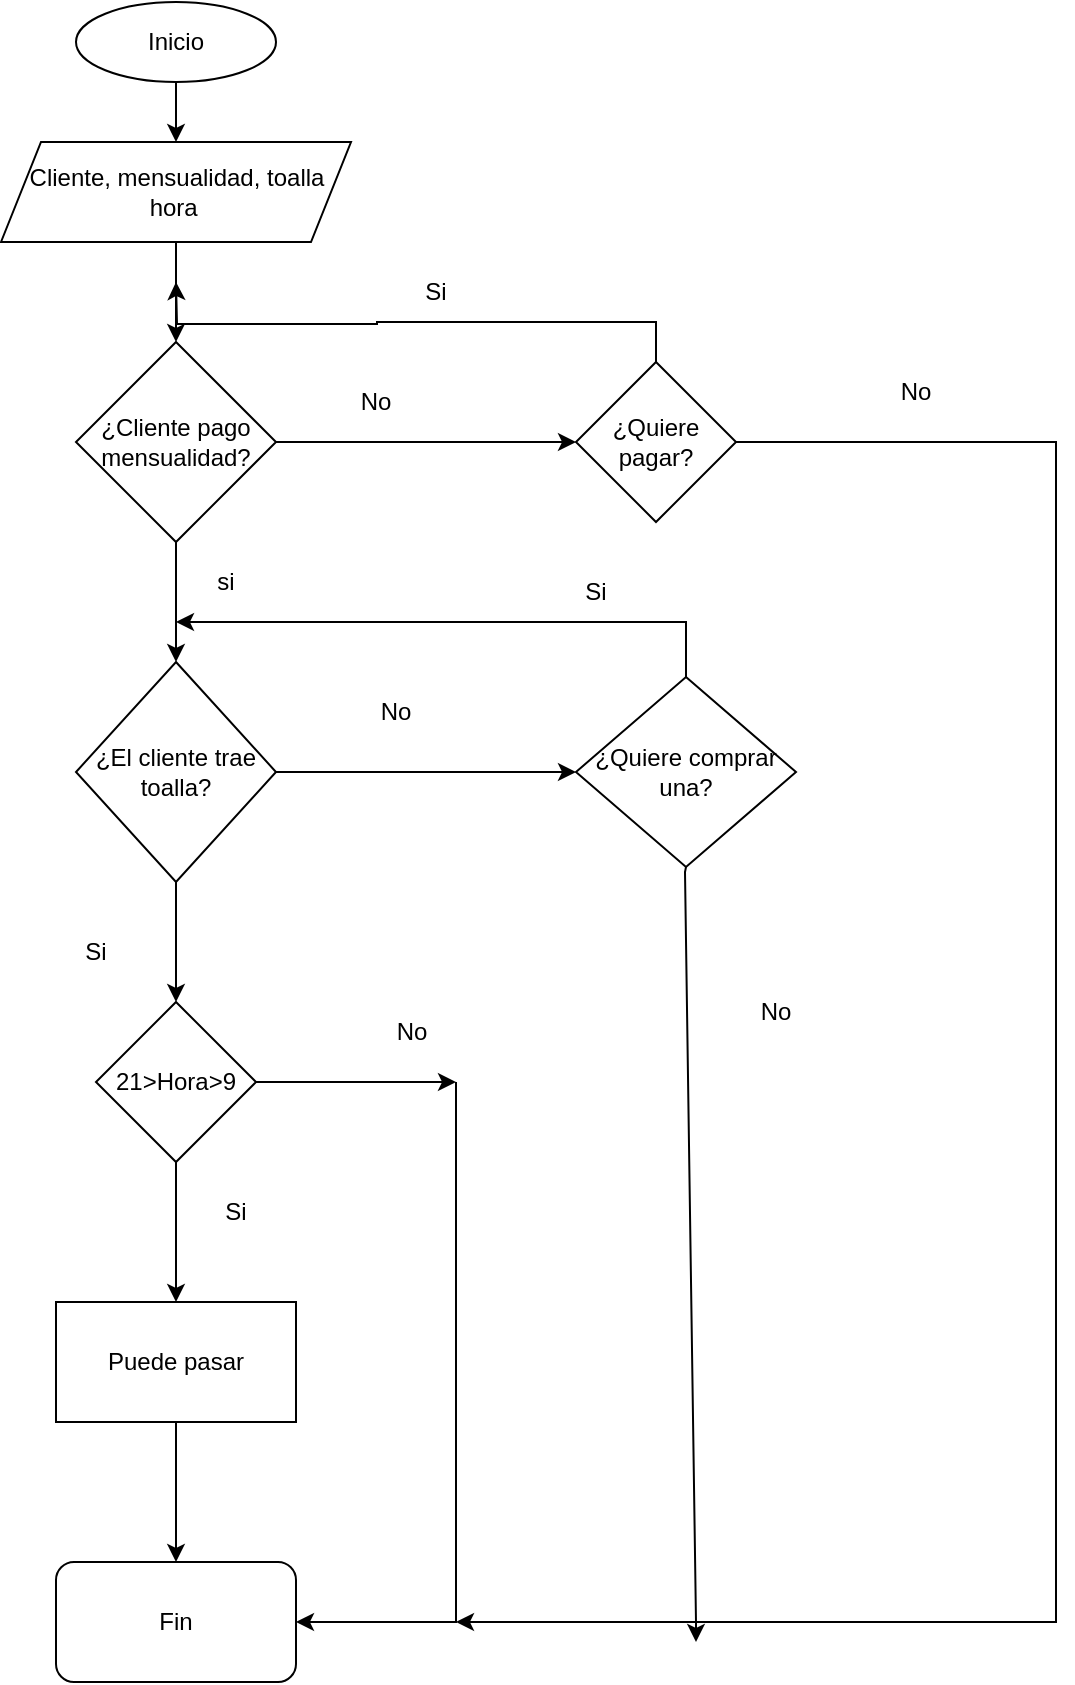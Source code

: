 <mxfile version="18.0.8" type="github">
  <diagram id="LuAyQ6oGll1iI0Wm7kU-" name="Page-1">
    <mxGraphModel dx="997" dy="548" grid="1" gridSize="10" guides="1" tooltips="1" connect="1" arrows="1" fold="1" page="1" pageScale="1" pageWidth="827" pageHeight="1169" math="0" shadow="0">
      <root>
        <mxCell id="0" />
        <mxCell id="1" parent="0" />
        <mxCell id="cWKUOmOW_RIRTyzEm2RU-3" style="edgeStyle=orthogonalEdgeStyle;rounded=0;orthogonalLoop=1;jettySize=auto;html=1;exitX=0.5;exitY=1;exitDx=0;exitDy=0;" edge="1" parent="1" source="cWKUOmOW_RIRTyzEm2RU-1">
          <mxGeometry relative="1" as="geometry">
            <mxPoint x="190" y="100" as="targetPoint" />
          </mxGeometry>
        </mxCell>
        <mxCell id="cWKUOmOW_RIRTyzEm2RU-1" value="Inicio" style="ellipse;whiteSpace=wrap;html=1;" vertex="1" parent="1">
          <mxGeometry x="140" y="30" width="100" height="40" as="geometry" />
        </mxCell>
        <mxCell id="cWKUOmOW_RIRTyzEm2RU-6" style="edgeStyle=orthogonalEdgeStyle;rounded=0;orthogonalLoop=1;jettySize=auto;html=1;exitX=0.5;exitY=1;exitDx=0;exitDy=0;" edge="1" parent="1" source="cWKUOmOW_RIRTyzEm2RU-4">
          <mxGeometry relative="1" as="geometry">
            <mxPoint x="190" y="200" as="targetPoint" />
          </mxGeometry>
        </mxCell>
        <mxCell id="cWKUOmOW_RIRTyzEm2RU-4" value="Cliente, mensualidad, toalla hora&amp;nbsp;" style="shape=parallelogram;perimeter=parallelogramPerimeter;whiteSpace=wrap;html=1;fixedSize=1;" vertex="1" parent="1">
          <mxGeometry x="102.5" y="100" width="175" height="50" as="geometry" />
        </mxCell>
        <mxCell id="cWKUOmOW_RIRTyzEm2RU-8" style="edgeStyle=orthogonalEdgeStyle;rounded=0;orthogonalLoop=1;jettySize=auto;html=1;exitX=1;exitY=0.5;exitDx=0;exitDy=0;" edge="1" parent="1" source="cWKUOmOW_RIRTyzEm2RU-7">
          <mxGeometry relative="1" as="geometry">
            <mxPoint x="390" y="250" as="targetPoint" />
          </mxGeometry>
        </mxCell>
        <mxCell id="cWKUOmOW_RIRTyzEm2RU-10" style="edgeStyle=orthogonalEdgeStyle;rounded=0;orthogonalLoop=1;jettySize=auto;html=1;exitX=0.5;exitY=1;exitDx=0;exitDy=0;" edge="1" parent="1" source="cWKUOmOW_RIRTyzEm2RU-7">
          <mxGeometry relative="1" as="geometry">
            <mxPoint x="190" y="360" as="targetPoint" />
          </mxGeometry>
        </mxCell>
        <mxCell id="cWKUOmOW_RIRTyzEm2RU-7" value="¿Cliente pago mensualidad?" style="rhombus;whiteSpace=wrap;html=1;" vertex="1" parent="1">
          <mxGeometry x="140" y="200" width="100" height="100" as="geometry" />
        </mxCell>
        <mxCell id="cWKUOmOW_RIRTyzEm2RU-9" value="" style="endArrow=classic;html=1;rounded=0;exitX=0.5;exitY=1;exitDx=0;exitDy=0;" edge="1" parent="1" source="cWKUOmOW_RIRTyzEm2RU-32">
          <mxGeometry width="50" height="50" relative="1" as="geometry">
            <mxPoint x="444.5" y="565" as="sourcePoint" />
            <mxPoint x="330" y="840" as="targetPoint" />
            <Array as="points">
              <mxPoint x="444.5" y="465" />
              <mxPoint x="450" y="840" />
            </Array>
          </mxGeometry>
        </mxCell>
        <UserObject label="si" placeholders="1" name="Variable" id="cWKUOmOW_RIRTyzEm2RU-11">
          <mxCell style="text;html=1;strokeColor=none;fillColor=none;align=center;verticalAlign=middle;whiteSpace=wrap;overflow=hidden;" vertex="1" parent="1">
            <mxGeometry x="200" y="310" width="30" height="20" as="geometry" />
          </mxCell>
        </UserObject>
        <UserObject label="No" placeholders="1" name="Variable" id="cWKUOmOW_RIRTyzEm2RU-12">
          <mxCell style="text;html=1;strokeColor=none;fillColor=none;align=center;verticalAlign=middle;whiteSpace=wrap;overflow=hidden;" vertex="1" parent="1">
            <mxGeometry x="270" y="220" width="40" height="20" as="geometry" />
          </mxCell>
        </UserObject>
        <mxCell id="cWKUOmOW_RIRTyzEm2RU-14" value="&lt;span style=&quot;&quot;&gt;¿El cliente trae toalla?&lt;/span&gt;" style="rhombus;whiteSpace=wrap;html=1;" vertex="1" parent="1">
          <mxGeometry x="140" y="360" width="100" height="110" as="geometry" />
        </mxCell>
        <mxCell id="cWKUOmOW_RIRTyzEm2RU-15" value="" style="endArrow=classic;html=1;rounded=0;exitX=1;exitY=0.5;exitDx=0;exitDy=0;" edge="1" parent="1" source="cWKUOmOW_RIRTyzEm2RU-14">
          <mxGeometry width="50" height="50" relative="1" as="geometry">
            <mxPoint x="240" y="450" as="sourcePoint" />
            <mxPoint x="390" y="415" as="targetPoint" />
            <Array as="points">
              <mxPoint x="300" y="415" />
            </Array>
          </mxGeometry>
        </mxCell>
        <mxCell id="cWKUOmOW_RIRTyzEm2RU-17" value="" style="endArrow=classic;html=1;rounded=0;exitX=0.5;exitY=1;exitDx=0;exitDy=0;" edge="1" parent="1" source="cWKUOmOW_RIRTyzEm2RU-14">
          <mxGeometry width="50" height="50" relative="1" as="geometry">
            <mxPoint x="160" y="520" as="sourcePoint" />
            <mxPoint x="190" y="530" as="targetPoint" />
          </mxGeometry>
        </mxCell>
        <mxCell id="cWKUOmOW_RIRTyzEm2RU-23" style="edgeStyle=orthogonalEdgeStyle;rounded=0;orthogonalLoop=1;jettySize=auto;html=1;exitX=0.5;exitY=1;exitDx=0;exitDy=0;entryX=0.5;entryY=0;entryDx=0;entryDy=0;" edge="1" parent="1" source="cWKUOmOW_RIRTyzEm2RU-18" target="cWKUOmOW_RIRTyzEm2RU-30">
          <mxGeometry relative="1" as="geometry">
            <mxPoint x="190" y="670" as="targetPoint" />
          </mxGeometry>
        </mxCell>
        <mxCell id="cWKUOmOW_RIRTyzEm2RU-18" value="21&amp;gt;Hora&amp;gt;9" style="rhombus;whiteSpace=wrap;html=1;" vertex="1" parent="1">
          <mxGeometry x="150" y="530" width="80" height="80" as="geometry" />
        </mxCell>
        <mxCell id="cWKUOmOW_RIRTyzEm2RU-19" value="" style="endArrow=classic;html=1;rounded=0;exitX=1;exitY=0.5;exitDx=0;exitDy=0;" edge="1" parent="1" source="cWKUOmOW_RIRTyzEm2RU-18">
          <mxGeometry width="50" height="50" relative="1" as="geometry">
            <mxPoint x="250" y="600" as="sourcePoint" />
            <mxPoint x="330" y="570" as="targetPoint" />
          </mxGeometry>
        </mxCell>
        <mxCell id="cWKUOmOW_RIRTyzEm2RU-20" value="No" style="text;html=1;strokeColor=none;fillColor=none;align=center;verticalAlign=middle;whiteSpace=wrap;rounded=0;" vertex="1" parent="1">
          <mxGeometry x="277.5" y="530" width="60" height="30" as="geometry" />
        </mxCell>
        <mxCell id="cWKUOmOW_RIRTyzEm2RU-21" value="No" style="text;html=1;strokeColor=none;fillColor=none;align=center;verticalAlign=middle;whiteSpace=wrap;rounded=0;" vertex="1" parent="1">
          <mxGeometry x="270" y="370" width="60" height="30" as="geometry" />
        </mxCell>
        <mxCell id="cWKUOmOW_RIRTyzEm2RU-22" value="" style="endArrow=classic;html=1;rounded=0;entryX=1;entryY=0.5;entryDx=0;entryDy=0;" edge="1" parent="1" target="cWKUOmOW_RIRTyzEm2RU-25">
          <mxGeometry width="50" height="50" relative="1" as="geometry">
            <mxPoint x="330" y="570" as="sourcePoint" />
            <mxPoint x="440" y="450" as="targetPoint" />
            <Array as="points">
              <mxPoint x="330" y="610" />
              <mxPoint x="330" y="650" />
              <mxPoint x="330" y="840" />
            </Array>
          </mxGeometry>
        </mxCell>
        <mxCell id="cWKUOmOW_RIRTyzEm2RU-24" value="Si" style="text;html=1;strokeColor=none;fillColor=none;align=center;verticalAlign=middle;whiteSpace=wrap;rounded=0;" vertex="1" parent="1">
          <mxGeometry x="120" y="490" width="60" height="30" as="geometry" />
        </mxCell>
        <mxCell id="cWKUOmOW_RIRTyzEm2RU-25" value="Fin" style="rounded=1;whiteSpace=wrap;html=1;" vertex="1" parent="1">
          <mxGeometry x="130" y="810" width="120" height="60" as="geometry" />
        </mxCell>
        <mxCell id="cWKUOmOW_RIRTyzEm2RU-28" value="Si" style="text;html=1;strokeColor=none;fillColor=none;align=center;verticalAlign=middle;whiteSpace=wrap;rounded=0;" vertex="1" parent="1">
          <mxGeometry x="190" y="620" width="60" height="30" as="geometry" />
        </mxCell>
        <mxCell id="cWKUOmOW_RIRTyzEm2RU-30" value="Puede pasar" style="rounded=0;whiteSpace=wrap;html=1;" vertex="1" parent="1">
          <mxGeometry x="130" y="680" width="120" height="60" as="geometry" />
        </mxCell>
        <mxCell id="cWKUOmOW_RIRTyzEm2RU-31" value="" style="endArrow=classic;html=1;rounded=0;exitX=0.5;exitY=1;exitDx=0;exitDy=0;entryX=0.5;entryY=0;entryDx=0;entryDy=0;" edge="1" parent="1" source="cWKUOmOW_RIRTyzEm2RU-30" target="cWKUOmOW_RIRTyzEm2RU-25">
          <mxGeometry width="50" height="50" relative="1" as="geometry">
            <mxPoint x="165" y="790" as="sourcePoint" />
            <mxPoint x="190" y="800" as="targetPoint" />
          </mxGeometry>
        </mxCell>
        <mxCell id="cWKUOmOW_RIRTyzEm2RU-32" value="¿Quiere comprar una?" style="rhombus;whiteSpace=wrap;html=1;gradientColor=#ffffff;" vertex="1" parent="1">
          <mxGeometry x="390" y="367.5" width="110" height="95" as="geometry" />
        </mxCell>
        <mxCell id="cWKUOmOW_RIRTyzEm2RU-33" value="No" style="text;html=1;strokeColor=none;fillColor=none;align=center;verticalAlign=middle;whiteSpace=wrap;rounded=0;" vertex="1" parent="1">
          <mxGeometry x="460" y="520" width="60" height="30" as="geometry" />
        </mxCell>
        <mxCell id="cWKUOmOW_RIRTyzEm2RU-38" style="edgeStyle=orthogonalEdgeStyle;rounded=0;orthogonalLoop=1;jettySize=auto;html=1;exitX=0.5;exitY=0;exitDx=0;exitDy=0;" edge="1" parent="1" source="cWKUOmOW_RIRTyzEm2RU-34">
          <mxGeometry relative="1" as="geometry">
            <mxPoint x="190" y="170" as="targetPoint" />
          </mxGeometry>
        </mxCell>
        <mxCell id="cWKUOmOW_RIRTyzEm2RU-41" style="edgeStyle=orthogonalEdgeStyle;rounded=0;orthogonalLoop=1;jettySize=auto;html=1;exitX=1;exitY=0.5;exitDx=0;exitDy=0;" edge="1" parent="1" source="cWKUOmOW_RIRTyzEm2RU-34">
          <mxGeometry relative="1" as="geometry">
            <mxPoint x="450" y="850" as="targetPoint" />
            <Array as="points">
              <mxPoint x="630" y="250" />
              <mxPoint x="630" y="840" />
              <mxPoint x="450" y="840" />
            </Array>
          </mxGeometry>
        </mxCell>
        <mxCell id="cWKUOmOW_RIRTyzEm2RU-34" value="¿Quiere pagar?" style="rhombus;whiteSpace=wrap;html=1;" vertex="1" parent="1">
          <mxGeometry x="390" y="210" width="80" height="80" as="geometry" />
        </mxCell>
        <mxCell id="cWKUOmOW_RIRTyzEm2RU-35" value="" style="endArrow=classic;html=1;rounded=0;exitX=0.5;exitY=0;exitDx=0;exitDy=0;" edge="1" parent="1" source="cWKUOmOW_RIRTyzEm2RU-32">
          <mxGeometry width="50" height="50" relative="1" as="geometry">
            <mxPoint x="440" y="340" as="sourcePoint" />
            <mxPoint x="190" y="340" as="targetPoint" />
            <Array as="points">
              <mxPoint x="445" y="340" />
            </Array>
          </mxGeometry>
        </mxCell>
        <mxCell id="cWKUOmOW_RIRTyzEm2RU-36" value="Si" style="text;html=1;strokeColor=none;fillColor=none;align=center;verticalAlign=middle;whiteSpace=wrap;rounded=0;" vertex="1" parent="1">
          <mxGeometry x="370" y="310" width="60" height="30" as="geometry" />
        </mxCell>
        <mxCell id="cWKUOmOW_RIRTyzEm2RU-39" value="Si" style="text;html=1;strokeColor=none;fillColor=none;align=center;verticalAlign=middle;whiteSpace=wrap;rounded=0;" vertex="1" parent="1">
          <mxGeometry x="290" y="160" width="60" height="30" as="geometry" />
        </mxCell>
        <mxCell id="cWKUOmOW_RIRTyzEm2RU-42" value="No" style="text;html=1;strokeColor=none;fillColor=none;align=center;verticalAlign=middle;whiteSpace=wrap;rounded=0;" vertex="1" parent="1">
          <mxGeometry x="530" y="210" width="60" height="30" as="geometry" />
        </mxCell>
      </root>
    </mxGraphModel>
  </diagram>
</mxfile>
